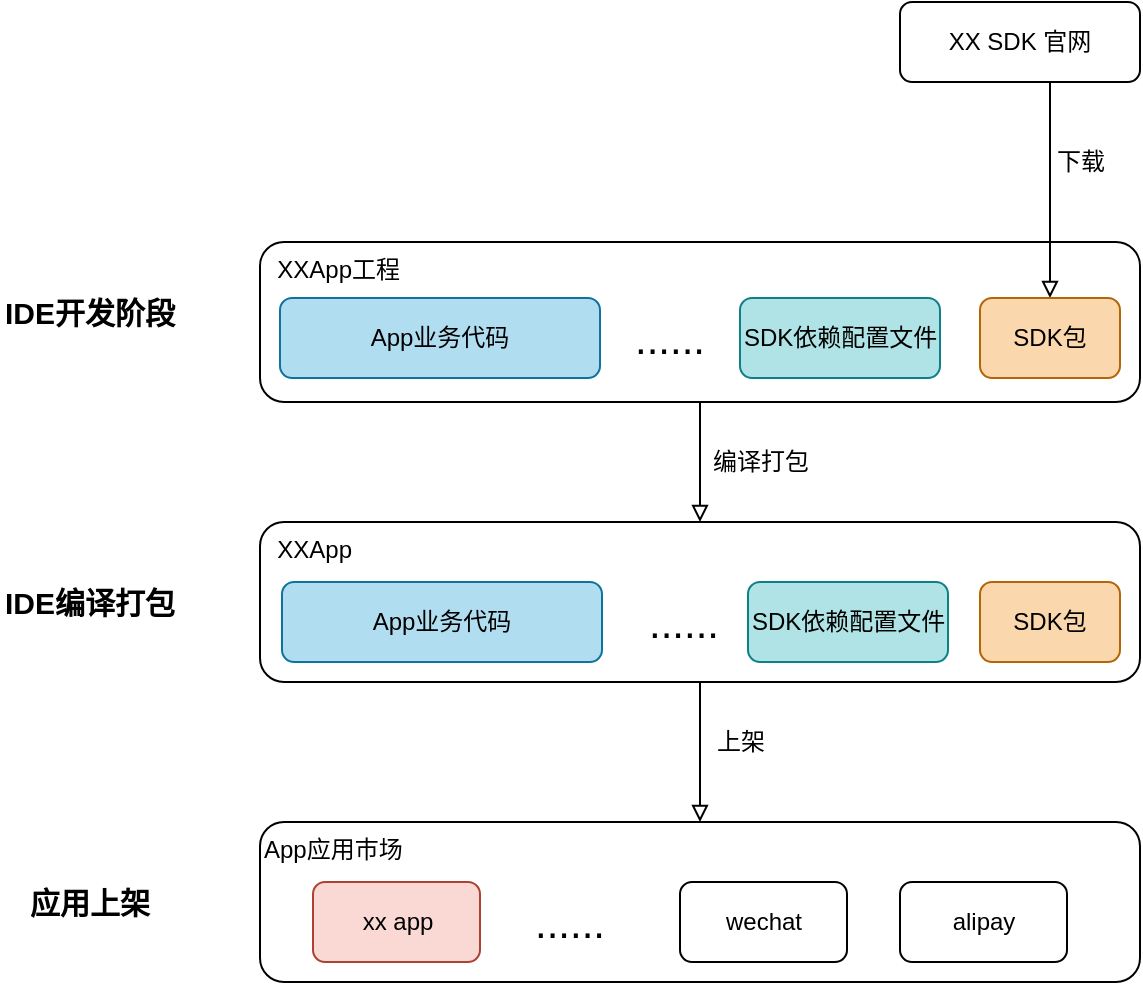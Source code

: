 <mxfile version="13.0.9" type="github">
  <diagram id="C5RBs43oDa-KdzZeNtuy" name="Page-1">
    <mxGraphModel dx="1422" dy="794" grid="1" gridSize="10" guides="1" tooltips="1" connect="1" arrows="1" fold="1" page="1" pageScale="1" pageWidth="827" pageHeight="1169" math="0" shadow="0">
      <root>
        <mxCell id="WIyWlLk6GJQsqaUBKTNV-0" />
        <mxCell id="WIyWlLk6GJQsqaUBKTNV-1" parent="WIyWlLk6GJQsqaUBKTNV-0" />
        <mxCell id="BQ5K8KIelSez1FVN6mCY-18" value="编译打包" style="edgeStyle=orthogonalEdgeStyle;rounded=0;orthogonalLoop=1;jettySize=auto;html=1;exitX=0.5;exitY=1;exitDx=0;exitDy=0;entryX=0.5;entryY=0;entryDx=0;entryDy=0;endArrow=block;endFill=0;fontSize=12;" edge="1" parent="WIyWlLk6GJQsqaUBKTNV-1" source="WIyWlLk6GJQsqaUBKTNV-3" target="WIyWlLk6GJQsqaUBKTNV-11">
          <mxGeometry y="30" relative="1" as="geometry">
            <Array as="points">
              <mxPoint x="420" y="310" />
              <mxPoint x="420" y="310" />
            </Array>
            <mxPoint as="offset" />
          </mxGeometry>
        </mxCell>
        <mxCell id="WIyWlLk6GJQsqaUBKTNV-3" value="&amp;nbsp; XXApp工程" style="rounded=1;whiteSpace=wrap;html=1;fontSize=12;glass=0;strokeWidth=1;shadow=0;align=left;verticalAlign=top;" parent="WIyWlLk6GJQsqaUBKTNV-1" vertex="1">
          <mxGeometry x="200" y="200" width="440" height="80" as="geometry" />
        </mxCell>
        <mxCell id="BQ5K8KIelSez1FVN6mCY-25" value="上架" style="edgeStyle=orthogonalEdgeStyle;rounded=0;orthogonalLoop=1;jettySize=auto;html=1;exitX=0.5;exitY=1;exitDx=0;exitDy=0;entryX=0.5;entryY=0;entryDx=0;entryDy=0;endArrow=block;endFill=0;fontSize=12;" edge="1" parent="WIyWlLk6GJQsqaUBKTNV-1" source="WIyWlLk6GJQsqaUBKTNV-11" target="BQ5K8KIelSez1FVN6mCY-19">
          <mxGeometry x="-0.143" y="20" relative="1" as="geometry">
            <Array as="points">
              <mxPoint x="420" y="450" />
              <mxPoint x="420" y="450" />
            </Array>
            <mxPoint as="offset" />
          </mxGeometry>
        </mxCell>
        <mxCell id="WIyWlLk6GJQsqaUBKTNV-11" value="&amp;nbsp; XXApp" style="rounded=1;whiteSpace=wrap;html=1;fontSize=12;glass=0;strokeWidth=1;shadow=0;align=left;verticalAlign=top;" parent="WIyWlLk6GJQsqaUBKTNV-1" vertex="1">
          <mxGeometry x="200" y="340" width="440" height="80" as="geometry" />
        </mxCell>
        <mxCell id="BQ5K8KIelSez1FVN6mCY-11" style="edgeStyle=orthogonalEdgeStyle;rounded=0;orthogonalLoop=1;jettySize=auto;html=1;exitX=0.5;exitY=1;exitDx=0;exitDy=0;endArrow=block;endFill=0;fontSize=15;" edge="1" parent="WIyWlLk6GJQsqaUBKTNV-1" source="BQ5K8KIelSez1FVN6mCY-0" target="BQ5K8KIelSez1FVN6mCY-9">
          <mxGeometry relative="1" as="geometry">
            <Array as="points">
              <mxPoint x="595" y="120" />
            </Array>
          </mxGeometry>
        </mxCell>
        <mxCell id="BQ5K8KIelSez1FVN6mCY-12" value="下载" style="edgeLabel;html=1;align=center;verticalAlign=middle;resizable=0;points=[];fontSize=12;" vertex="1" connectable="0" parent="BQ5K8KIelSez1FVN6mCY-11">
          <mxGeometry x="-0.113" y="2" relative="1" as="geometry">
            <mxPoint x="13" as="offset" />
          </mxGeometry>
        </mxCell>
        <mxCell id="BQ5K8KIelSez1FVN6mCY-0" value="XX SDK 官网" style="rounded=1;whiteSpace=wrap;html=1;fontSize=12;glass=0;strokeWidth=1;shadow=0;" vertex="1" parent="WIyWlLk6GJQsqaUBKTNV-1">
          <mxGeometry x="520" y="80" width="120" height="40" as="geometry" />
        </mxCell>
        <mxCell id="BQ5K8KIelSez1FVN6mCY-3" value="&lt;font style=&quot;font-size: 15px&quot;&gt;&lt;b&gt;IDE开发阶段&lt;/b&gt;&lt;/font&gt;" style="text;html=1;strokeColor=none;fillColor=none;align=center;verticalAlign=middle;whiteSpace=wrap;rounded=0;fontSize=15;" vertex="1" parent="WIyWlLk6GJQsqaUBKTNV-1">
          <mxGeometry x="70" y="215" width="90" height="40" as="geometry" />
        </mxCell>
        <mxCell id="BQ5K8KIelSez1FVN6mCY-5" value="App业务代码" style="rounded=1;whiteSpace=wrap;html=1;align=center;fillColor=#b1ddf0;strokeColor=#10739e;" vertex="1" parent="WIyWlLk6GJQsqaUBKTNV-1">
          <mxGeometry x="210" y="228" width="160" height="40" as="geometry" />
        </mxCell>
        <mxCell id="BQ5K8KIelSez1FVN6mCY-8" value="SDK依赖配置文件" style="rounded=1;whiteSpace=wrap;html=1;align=left;fillColor=#b0e3e6;strokeColor=#0e8088;" vertex="1" parent="WIyWlLk6GJQsqaUBKTNV-1">
          <mxGeometry x="440" y="228" width="100" height="40" as="geometry" />
        </mxCell>
        <mxCell id="BQ5K8KIelSez1FVN6mCY-9" value="SDK包" style="rounded=1;whiteSpace=wrap;html=1;align=center;fillColor=#fad7ac;strokeColor=#b46504;" vertex="1" parent="WIyWlLk6GJQsqaUBKTNV-1">
          <mxGeometry x="560" y="228" width="70" height="40" as="geometry" />
        </mxCell>
        <mxCell id="BQ5K8KIelSez1FVN6mCY-10" value="&lt;font style=&quot;font-size: 21px&quot;&gt;......&lt;/font&gt;" style="rounded=1;whiteSpace=wrap;html=1;align=center;fillColor=none;gradientColor=none;strokeColor=none;" vertex="1" parent="WIyWlLk6GJQsqaUBKTNV-1">
          <mxGeometry x="380" y="228" width="50" height="40" as="geometry" />
        </mxCell>
        <mxCell id="BQ5K8KIelSez1FVN6mCY-13" value="App业务代码" style="rounded=1;whiteSpace=wrap;html=1;align=center;fillColor=#b1ddf0;strokeColor=#10739e;" vertex="1" parent="WIyWlLk6GJQsqaUBKTNV-1">
          <mxGeometry x="211" y="370" width="160" height="40" as="geometry" />
        </mxCell>
        <mxCell id="BQ5K8KIelSez1FVN6mCY-14" value="SDK依赖配置文件" style="rounded=1;whiteSpace=wrap;html=1;align=left;fillColor=#b0e3e6;strokeColor=#0e8088;" vertex="1" parent="WIyWlLk6GJQsqaUBKTNV-1">
          <mxGeometry x="444" y="370" width="100" height="40" as="geometry" />
        </mxCell>
        <mxCell id="BQ5K8KIelSez1FVN6mCY-15" value="&lt;font style=&quot;font-size: 21px&quot;&gt;......&lt;/font&gt;" style="rounded=1;whiteSpace=wrap;html=1;align=center;fillColor=none;gradientColor=none;strokeColor=none;" vertex="1" parent="WIyWlLk6GJQsqaUBKTNV-1">
          <mxGeometry x="386.5" y="370" width="50" height="40" as="geometry" />
        </mxCell>
        <mxCell id="BQ5K8KIelSez1FVN6mCY-16" value="SDK包" style="rounded=1;whiteSpace=wrap;html=1;align=center;fillColor=#fad7ac;strokeColor=#b46504;" vertex="1" parent="WIyWlLk6GJQsqaUBKTNV-1">
          <mxGeometry x="560" y="370" width="70" height="40" as="geometry" />
        </mxCell>
        <mxCell id="BQ5K8KIelSez1FVN6mCY-19" value="App应用市场" style="rounded=1;whiteSpace=wrap;html=1;fontSize=12;glass=0;strokeWidth=1;shadow=0;align=left;verticalAlign=top;" vertex="1" parent="WIyWlLk6GJQsqaUBKTNV-1">
          <mxGeometry x="200" y="490" width="440" height="80" as="geometry" />
        </mxCell>
        <mxCell id="BQ5K8KIelSez1FVN6mCY-20" value="xx app" style="rounded=1;whiteSpace=wrap;html=1;align=center;fillColor=#fad9d5;strokeColor=#ae4132;" vertex="1" parent="WIyWlLk6GJQsqaUBKTNV-1">
          <mxGeometry x="226.5" y="520" width="83.5" height="40" as="geometry" />
        </mxCell>
        <mxCell id="BQ5K8KIelSez1FVN6mCY-21" value="&lt;font style=&quot;font-size: 21px&quot;&gt;......&lt;/font&gt;" style="rounded=1;whiteSpace=wrap;html=1;align=center;fillColor=none;gradientColor=none;strokeColor=none;" vertex="1" parent="WIyWlLk6GJQsqaUBKTNV-1">
          <mxGeometry x="330" y="520" width="50" height="40" as="geometry" />
        </mxCell>
        <mxCell id="BQ5K8KIelSez1FVN6mCY-23" value="wechat" style="rounded=1;whiteSpace=wrap;html=1;align=center;" vertex="1" parent="WIyWlLk6GJQsqaUBKTNV-1">
          <mxGeometry x="410" y="520" width="83.5" height="40" as="geometry" />
        </mxCell>
        <mxCell id="BQ5K8KIelSez1FVN6mCY-24" value="alipay" style="rounded=1;whiteSpace=wrap;html=1;align=center;" vertex="1" parent="WIyWlLk6GJQsqaUBKTNV-1">
          <mxGeometry x="520" y="520" width="83.5" height="40" as="geometry" />
        </mxCell>
        <mxCell id="BQ5K8KIelSez1FVN6mCY-26" value="&lt;font style=&quot;font-size: 15px&quot;&gt;&lt;b&gt;IDE编译打包&lt;/b&gt;&lt;/font&gt;" style="text;html=1;strokeColor=none;fillColor=none;align=center;verticalAlign=middle;whiteSpace=wrap;rounded=0;fontSize=15;" vertex="1" parent="WIyWlLk6GJQsqaUBKTNV-1">
          <mxGeometry x="70" y="360" width="90" height="40" as="geometry" />
        </mxCell>
        <mxCell id="BQ5K8KIelSez1FVN6mCY-27" value="&lt;b&gt;应用上架&lt;/b&gt;" style="text;html=1;strokeColor=none;fillColor=none;align=center;verticalAlign=middle;whiteSpace=wrap;rounded=0;fontSize=15;" vertex="1" parent="WIyWlLk6GJQsqaUBKTNV-1">
          <mxGeometry x="70" y="510" width="90" height="40" as="geometry" />
        </mxCell>
      </root>
    </mxGraphModel>
  </diagram>
</mxfile>
